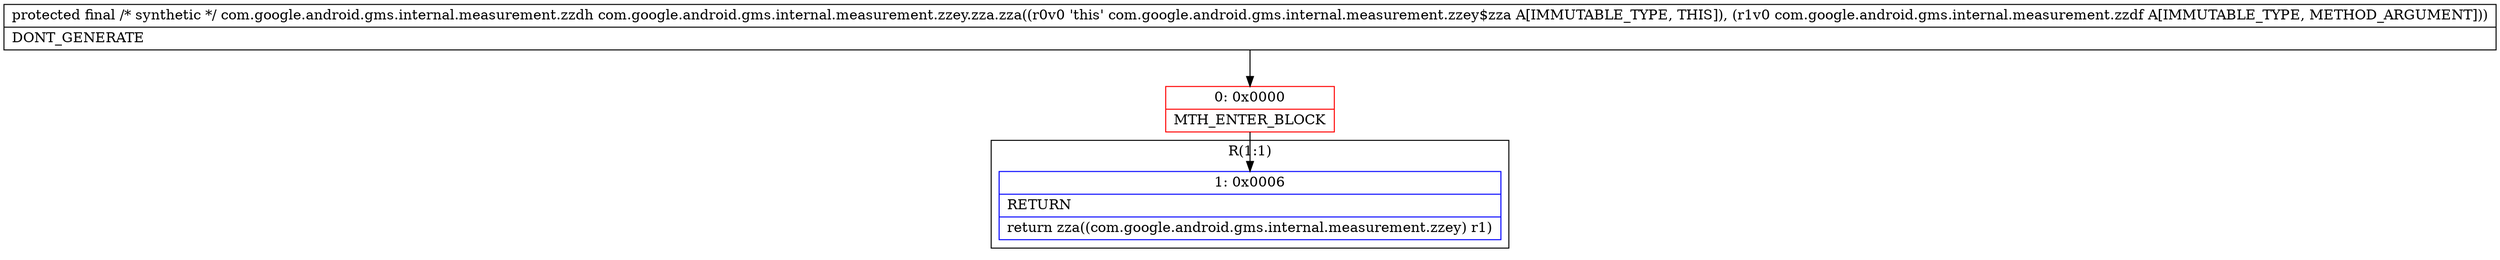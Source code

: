 digraph "CFG forcom.google.android.gms.internal.measurement.zzey.zza.zza(Lcom\/google\/android\/gms\/internal\/measurement\/zzdf;)Lcom\/google\/android\/gms\/internal\/measurement\/zzdh;" {
subgraph cluster_Region_1597445523 {
label = "R(1:1)";
node [shape=record,color=blue];
Node_1 [shape=record,label="{1\:\ 0x0006|RETURN\l|return zza((com.google.android.gms.internal.measurement.zzey) r1)\l}"];
}
Node_0 [shape=record,color=red,label="{0\:\ 0x0000|MTH_ENTER_BLOCK\l}"];
MethodNode[shape=record,label="{protected final \/* synthetic *\/ com.google.android.gms.internal.measurement.zzdh com.google.android.gms.internal.measurement.zzey.zza.zza((r0v0 'this' com.google.android.gms.internal.measurement.zzey$zza A[IMMUTABLE_TYPE, THIS]), (r1v0 com.google.android.gms.internal.measurement.zzdf A[IMMUTABLE_TYPE, METHOD_ARGUMENT]))  | DONT_GENERATE\l}"];
MethodNode -> Node_0;
Node_0 -> Node_1;
}

